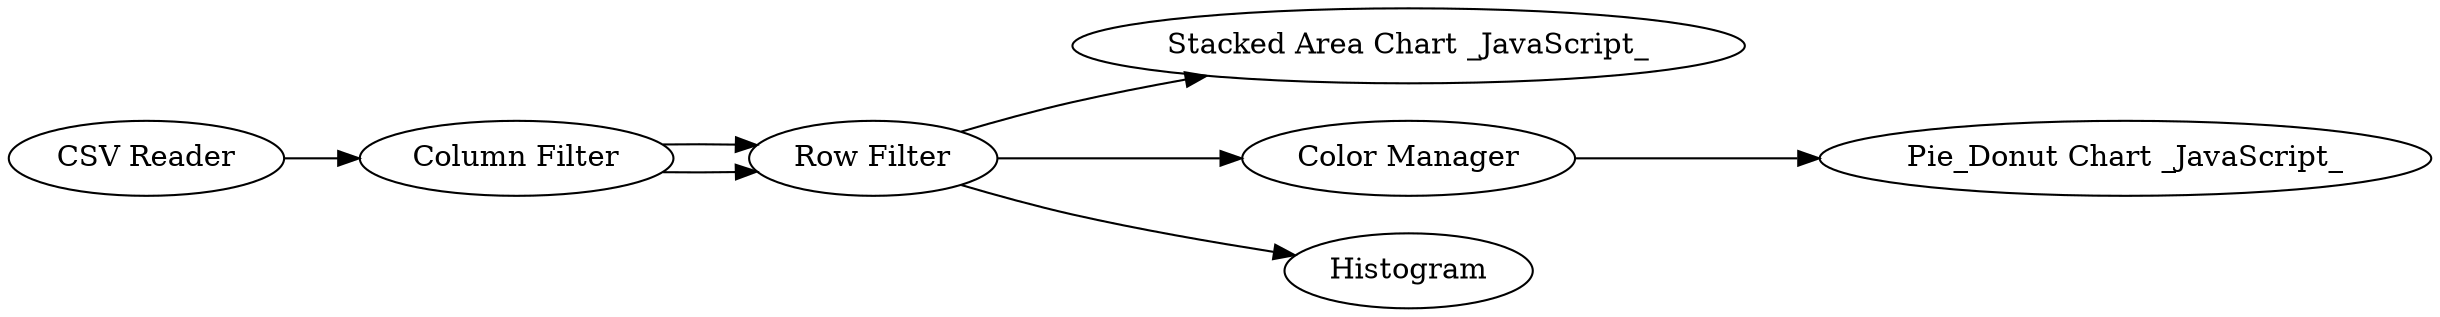digraph {
	2 [label="Column Filter"]
	3 [label="Row Filter"]
	4 [label="Stacked Area Chart _JavaScript_"]
	5 [label="Pie_Donut Chart _JavaScript_"]
	6 [label="Color Manager"]
	7 [label="CSV Reader"]
	8 [label=Histogram]
	2 -> 3
	2 -> 3
	3 -> 6
	3 -> 4
	3 -> 8
	6 -> 5
	7 -> 2
	rankdir=LR
}
